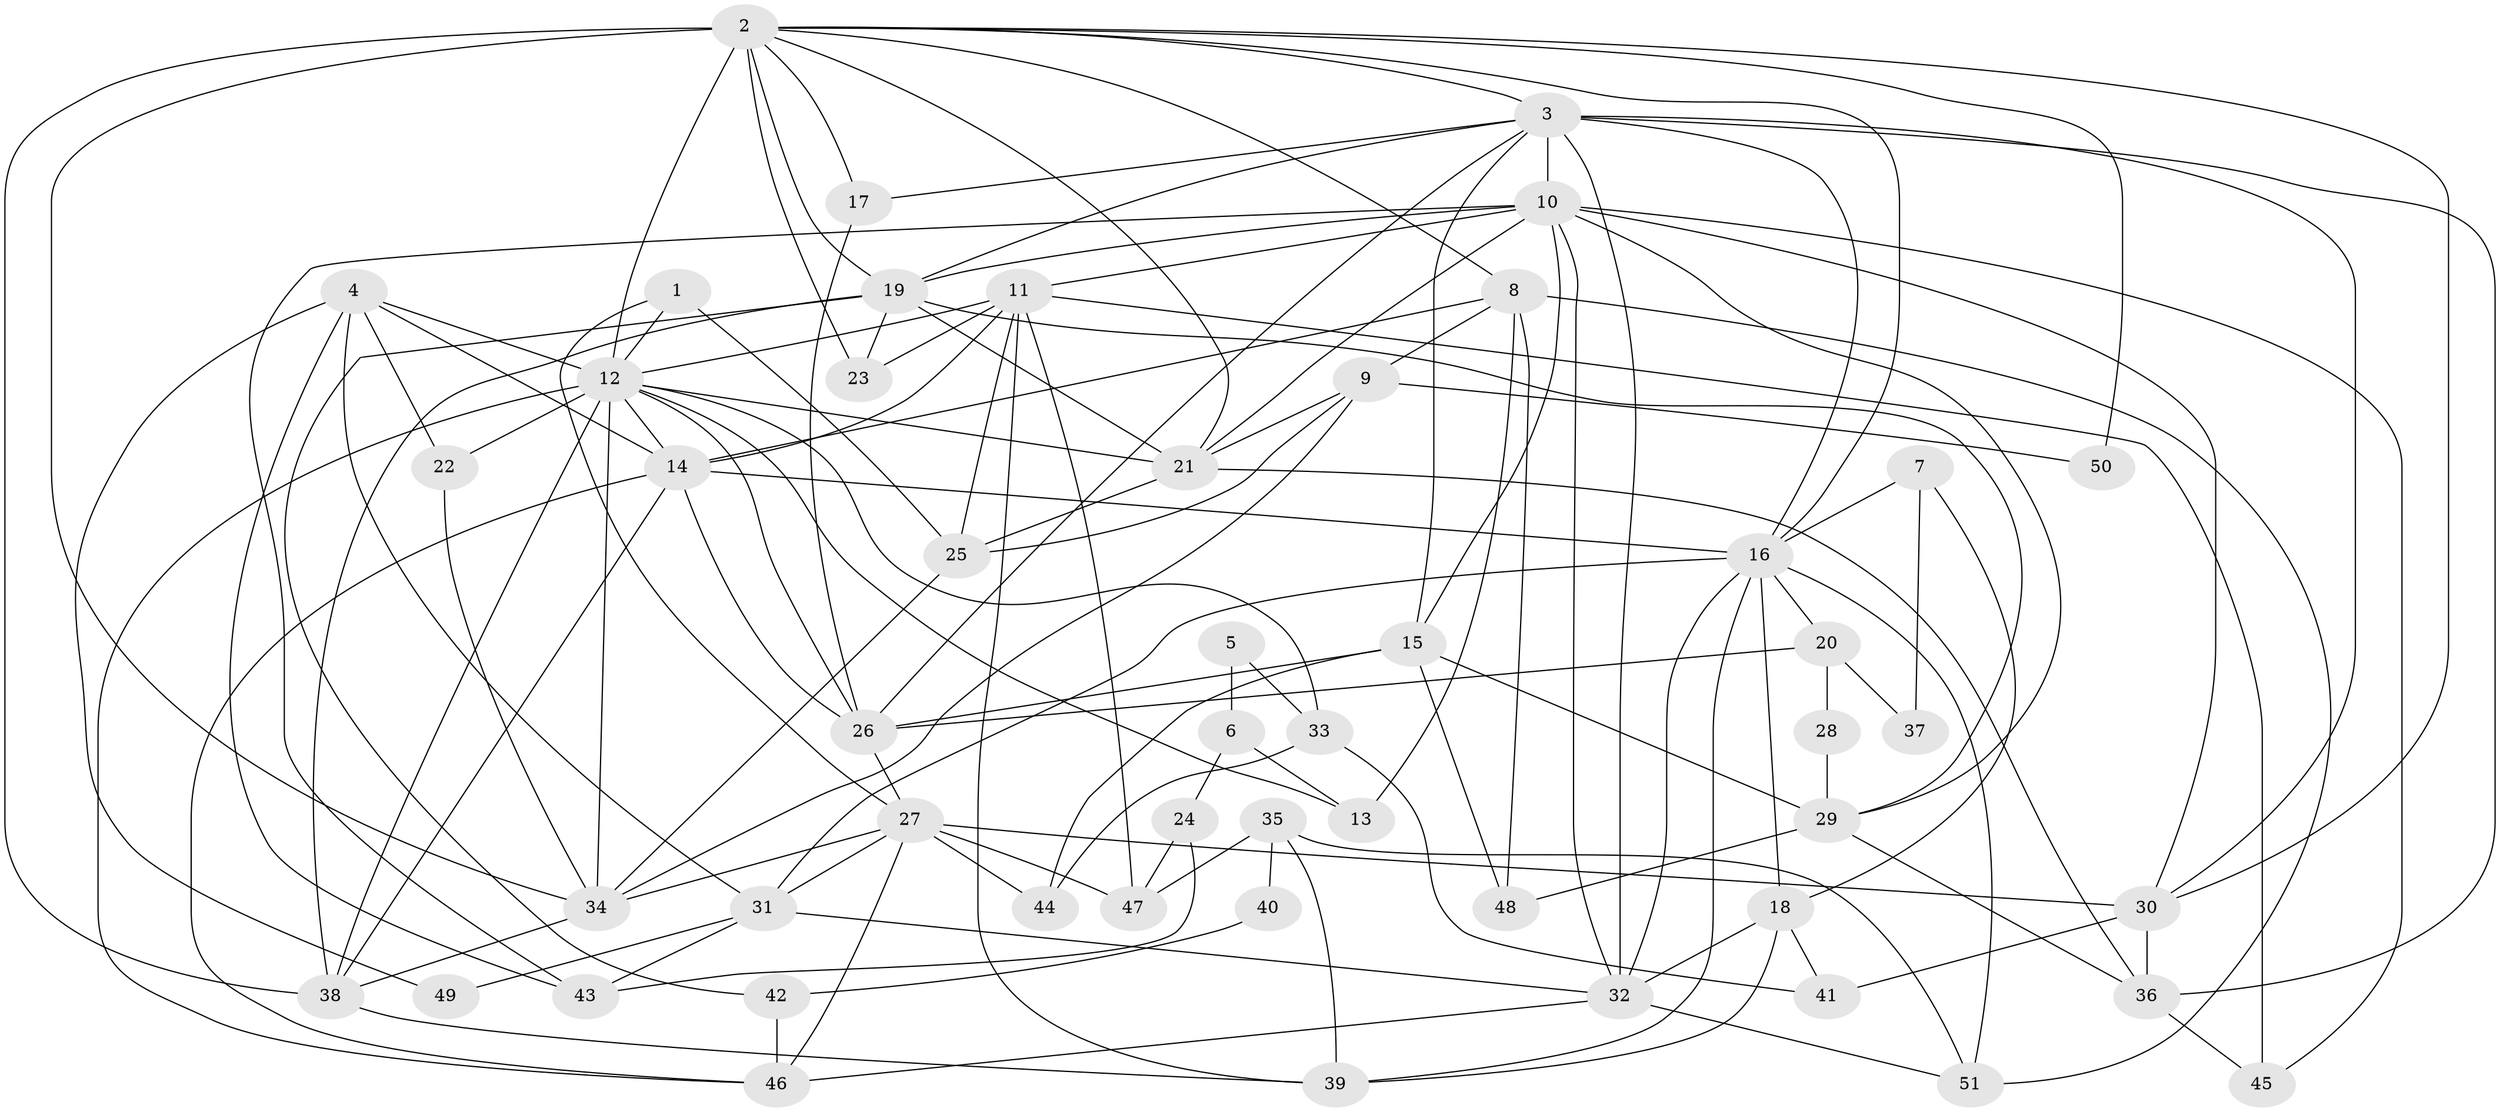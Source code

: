 // original degree distribution, {3: 0.3235294117647059, 7: 0.049019607843137254, 2: 0.12745098039215685, 4: 0.19607843137254902, 6: 0.12745098039215685, 5: 0.17647058823529413}
// Generated by graph-tools (version 1.1) at 2025/35/03/09/25 02:35:53]
// undirected, 51 vertices, 131 edges
graph export_dot {
graph [start="1"]
  node [color=gray90,style=filled];
  1;
  2;
  3;
  4;
  5;
  6;
  7;
  8;
  9;
  10;
  11;
  12;
  13;
  14;
  15;
  16;
  17;
  18;
  19;
  20;
  21;
  22;
  23;
  24;
  25;
  26;
  27;
  28;
  29;
  30;
  31;
  32;
  33;
  34;
  35;
  36;
  37;
  38;
  39;
  40;
  41;
  42;
  43;
  44;
  45;
  46;
  47;
  48;
  49;
  50;
  51;
  1 -- 12 [weight=1.0];
  1 -- 25 [weight=1.0];
  1 -- 27 [weight=2.0];
  2 -- 3 [weight=2.0];
  2 -- 8 [weight=1.0];
  2 -- 12 [weight=6.0];
  2 -- 16 [weight=1.0];
  2 -- 17 [weight=1.0];
  2 -- 19 [weight=1.0];
  2 -- 21 [weight=1.0];
  2 -- 23 [weight=2.0];
  2 -- 30 [weight=1.0];
  2 -- 34 [weight=2.0];
  2 -- 38 [weight=2.0];
  2 -- 50 [weight=1.0];
  3 -- 10 [weight=1.0];
  3 -- 15 [weight=2.0];
  3 -- 16 [weight=1.0];
  3 -- 17 [weight=1.0];
  3 -- 19 [weight=1.0];
  3 -- 26 [weight=1.0];
  3 -- 30 [weight=1.0];
  3 -- 32 [weight=1.0];
  3 -- 36 [weight=1.0];
  4 -- 12 [weight=1.0];
  4 -- 14 [weight=1.0];
  4 -- 22 [weight=1.0];
  4 -- 31 [weight=1.0];
  4 -- 43 [weight=1.0];
  4 -- 49 [weight=1.0];
  5 -- 6 [weight=1.0];
  5 -- 33 [weight=1.0];
  6 -- 13 [weight=1.0];
  6 -- 24 [weight=1.0];
  7 -- 16 [weight=1.0];
  7 -- 18 [weight=1.0];
  7 -- 37 [weight=1.0];
  8 -- 9 [weight=1.0];
  8 -- 13 [weight=1.0];
  8 -- 14 [weight=1.0];
  8 -- 48 [weight=1.0];
  8 -- 51 [weight=1.0];
  9 -- 21 [weight=1.0];
  9 -- 25 [weight=1.0];
  9 -- 34 [weight=1.0];
  9 -- 50 [weight=1.0];
  10 -- 11 [weight=2.0];
  10 -- 15 [weight=1.0];
  10 -- 19 [weight=1.0];
  10 -- 21 [weight=1.0];
  10 -- 29 [weight=1.0];
  10 -- 30 [weight=1.0];
  10 -- 32 [weight=1.0];
  10 -- 43 [weight=1.0];
  10 -- 45 [weight=1.0];
  11 -- 12 [weight=1.0];
  11 -- 14 [weight=1.0];
  11 -- 23 [weight=1.0];
  11 -- 25 [weight=1.0];
  11 -- 39 [weight=2.0];
  11 -- 45 [weight=1.0];
  11 -- 47 [weight=1.0];
  12 -- 13 [weight=1.0];
  12 -- 14 [weight=1.0];
  12 -- 21 [weight=1.0];
  12 -- 22 [weight=1.0];
  12 -- 26 [weight=1.0];
  12 -- 33 [weight=1.0];
  12 -- 34 [weight=1.0];
  12 -- 38 [weight=2.0];
  12 -- 46 [weight=1.0];
  14 -- 16 [weight=1.0];
  14 -- 26 [weight=1.0];
  14 -- 38 [weight=1.0];
  14 -- 46 [weight=1.0];
  15 -- 26 [weight=1.0];
  15 -- 29 [weight=3.0];
  15 -- 44 [weight=1.0];
  15 -- 48 [weight=1.0];
  16 -- 18 [weight=1.0];
  16 -- 20 [weight=1.0];
  16 -- 31 [weight=1.0];
  16 -- 32 [weight=1.0];
  16 -- 39 [weight=2.0];
  16 -- 51 [weight=1.0];
  17 -- 26 [weight=2.0];
  18 -- 32 [weight=1.0];
  18 -- 39 [weight=1.0];
  18 -- 41 [weight=1.0];
  19 -- 21 [weight=1.0];
  19 -- 23 [weight=1.0];
  19 -- 29 [weight=1.0];
  19 -- 38 [weight=1.0];
  19 -- 42 [weight=1.0];
  20 -- 26 [weight=1.0];
  20 -- 28 [weight=1.0];
  20 -- 37 [weight=1.0];
  21 -- 25 [weight=1.0];
  21 -- 36 [weight=1.0];
  22 -- 34 [weight=1.0];
  24 -- 43 [weight=1.0];
  24 -- 47 [weight=1.0];
  25 -- 34 [weight=1.0];
  26 -- 27 [weight=1.0];
  27 -- 30 [weight=2.0];
  27 -- 31 [weight=1.0];
  27 -- 34 [weight=1.0];
  27 -- 44 [weight=1.0];
  27 -- 46 [weight=1.0];
  27 -- 47 [weight=1.0];
  28 -- 29 [weight=1.0];
  29 -- 36 [weight=1.0];
  29 -- 48 [weight=1.0];
  30 -- 36 [weight=1.0];
  30 -- 41 [weight=1.0];
  31 -- 32 [weight=1.0];
  31 -- 43 [weight=1.0];
  31 -- 49 [weight=1.0];
  32 -- 46 [weight=1.0];
  32 -- 51 [weight=1.0];
  33 -- 41 [weight=1.0];
  33 -- 44 [weight=1.0];
  34 -- 38 [weight=1.0];
  35 -- 39 [weight=1.0];
  35 -- 40 [weight=1.0];
  35 -- 47 [weight=1.0];
  35 -- 51 [weight=1.0];
  36 -- 45 [weight=1.0];
  38 -- 39 [weight=1.0];
  40 -- 42 [weight=1.0];
  42 -- 46 [weight=1.0];
}
